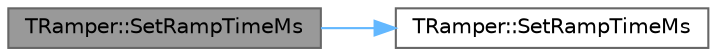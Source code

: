 digraph "TRamper::SetRampTimeMs"
{
 // INTERACTIVE_SVG=YES
 // LATEX_PDF_SIZE
  bgcolor="transparent";
  edge [fontname=Helvetica,fontsize=10,labelfontname=Helvetica,labelfontsize=10];
  node [fontname=Helvetica,fontsize=10,shape=box,height=0.2,width=0.4];
  rankdir="LR";
  Node1 [id="Node000001",label="TRamper::SetRampTimeMs",height=0.2,width=0.4,color="gray40", fillcolor="grey60", style="filled", fontcolor="black",tooltip=" "];
  Node1 -> Node2 [id="edge1_Node000001_Node000002",color="steelblue1",style="solid",tooltip=" "];
  Node2 [id="Node000002",label="TRamper::SetRampTimeMs",height=0.2,width=0.4,color="grey40", fillcolor="white", style="filled",URL="$db/dbf/classTRamper.html#a9b81f267a179f87890b437aa9ddd720b",tooltip=" "];
}
